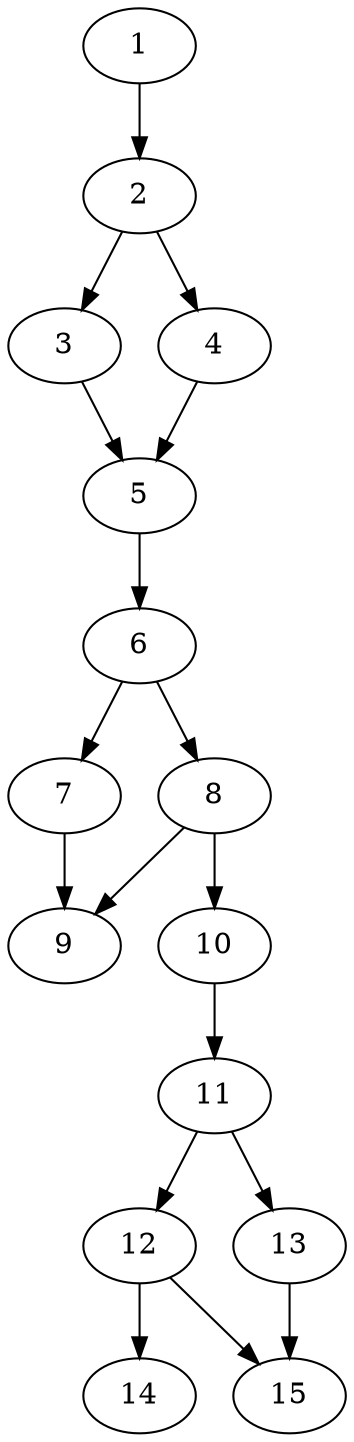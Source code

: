 // DAG automatically generated by daggen at Thu Oct  3 13:59:26 2019
// ./daggen --dot -n 15 --ccr 0.3 --fat 0.3 --regular 0.5 --density 0.7 --mindata 5242880 --maxdata 52428800 
digraph G {
  1 [size="62532267", alpha="0.10", expect_size="18759680"] 
  1 -> 2 [size ="18759680"]
  2 [size="170263893", alpha="0.15", expect_size="51079168"] 
  2 -> 3 [size ="51079168"]
  2 -> 4 [size ="51079168"]
  3 [size="48489813", alpha="0.07", expect_size="14546944"] 
  3 -> 5 [size ="14546944"]
  4 [size="142237013", alpha="0.01", expect_size="42671104"] 
  4 -> 5 [size ="42671104"]
  5 [size="133881173", alpha="0.11", expect_size="40164352"] 
  5 -> 6 [size ="40164352"]
  6 [size="130471253", alpha="0.15", expect_size="39141376"] 
  6 -> 7 [size ="39141376"]
  6 -> 8 [size ="39141376"]
  7 [size="19483307", alpha="0.04", expect_size="5844992"] 
  7 -> 9 [size ="5844992"]
  8 [size="82947413", alpha="0.18", expect_size="24884224"] 
  8 -> 9 [size ="24884224"]
  8 -> 10 [size ="24884224"]
  9 [size="123996160", alpha="0.12", expect_size="37198848"] 
  10 [size="92750507", alpha="0.10", expect_size="27825152"] 
  10 -> 11 [size ="27825152"]
  11 [size="52845227", alpha="0.19", expect_size="15853568"] 
  11 -> 12 [size ="15853568"]
  11 -> 13 [size ="15853568"]
  12 [size="131188053", alpha="0.17", expect_size="39356416"] 
  12 -> 14 [size ="39356416"]
  12 -> 15 [size ="39356416"]
  13 [size="92385280", alpha="0.15", expect_size="27715584"] 
  13 -> 15 [size ="27715584"]
  14 [size="150268587", alpha="0.16", expect_size="45080576"] 
  15 [size="155286187", alpha="0.16", expect_size="46585856"] 
}
